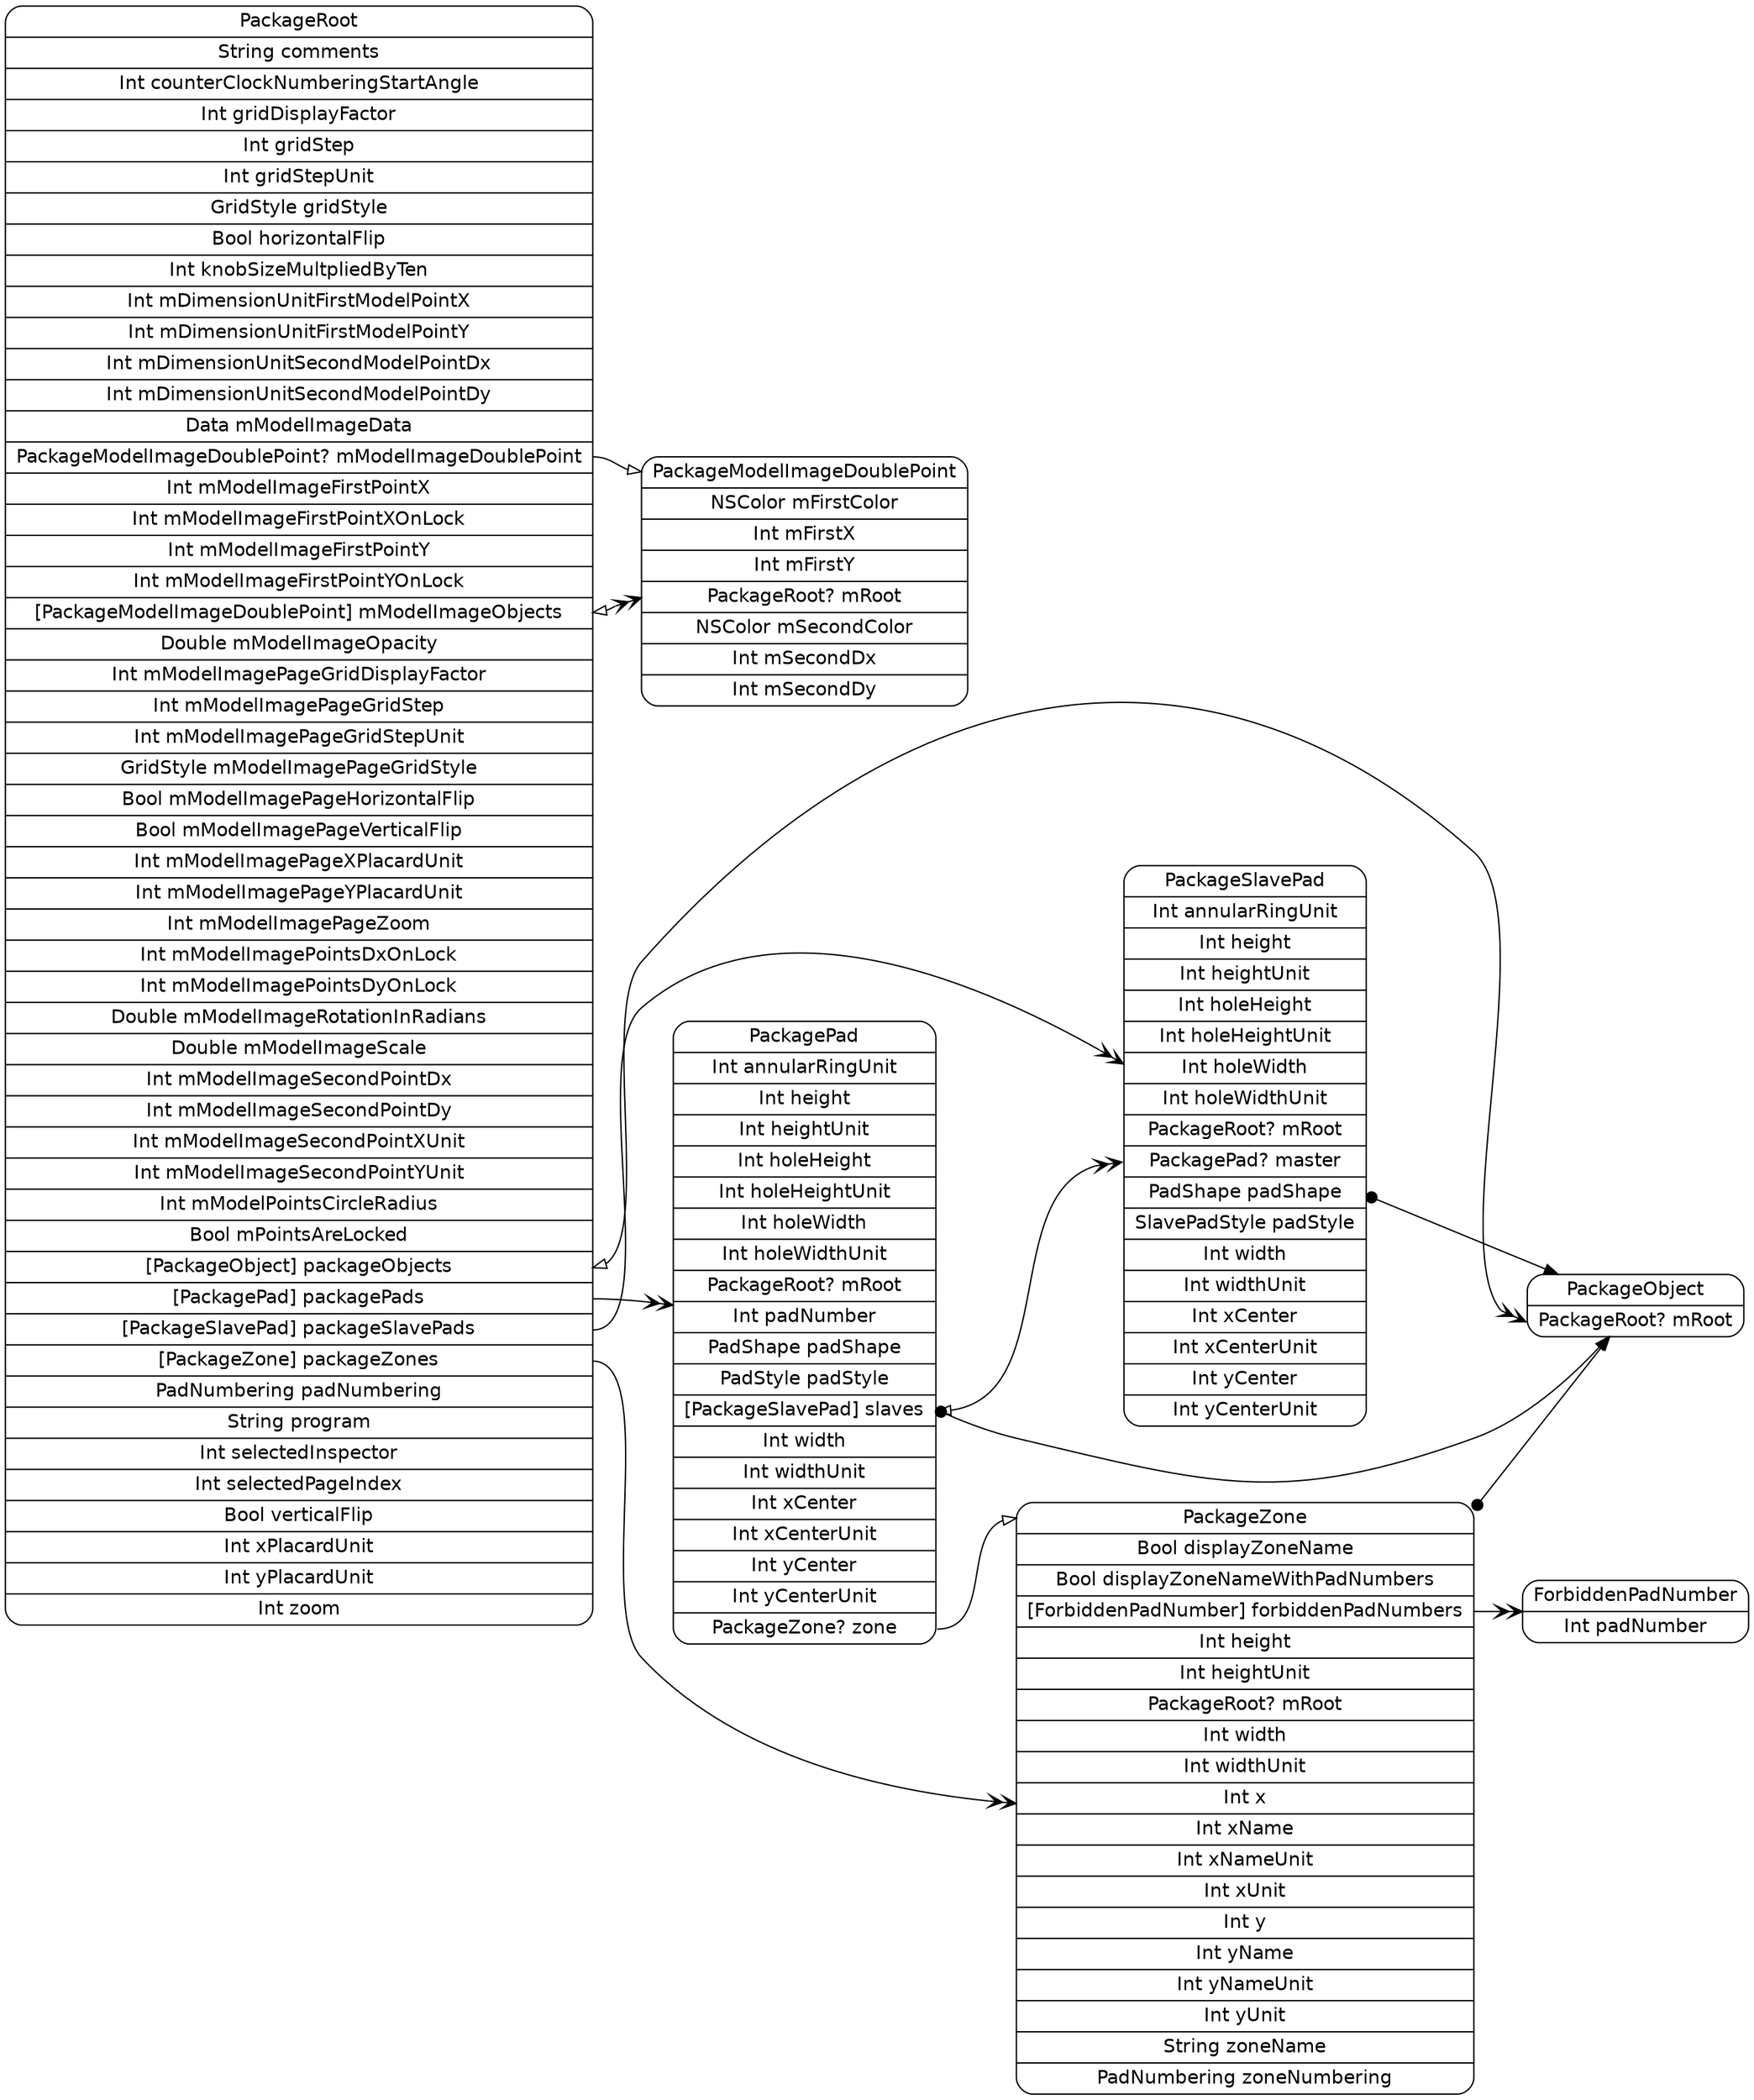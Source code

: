 digraph G {
  rankdir=LR ;
  node [shape=record fontname=helvetica style=rounded] ;
  PackageRoot[label="<PackageRoot>PackageRoot|String comments|Int counterClockNumberingStartAngle|Int gridDisplayFactor|Int gridStep|Int gridStepUnit|GridStyle gridStyle|Bool horizontalFlip|Int knobSizeMultpliedByTen|Int mDimensionUnitFirstModelPointX|Int mDimensionUnitFirstModelPointY|Int mDimensionUnitSecondModelPointDx|Int mDimensionUnitSecondModelPointDy|Data mModelImageData|<mModelImageDoublePoint>PackageModelImageDoublePoint? mModelImageDoublePoint|Int mModelImageFirstPointX|Int mModelImageFirstPointXOnLock|Int mModelImageFirstPointY|Int mModelImageFirstPointYOnLock|<mModelImageObjects>[PackageModelImageDoublePoint] mModelImageObjects|Double mModelImageOpacity|Int mModelImagePageGridDisplayFactor|Int mModelImagePageGridStep|Int mModelImagePageGridStepUnit|GridStyle mModelImagePageGridStyle|Bool mModelImagePageHorizontalFlip|Bool mModelImagePageVerticalFlip|Int mModelImagePageXPlacardUnit|Int mModelImagePageYPlacardUnit|Int mModelImagePageZoom|Int mModelImagePointsDxOnLock|Int mModelImagePointsDyOnLock|Double mModelImageRotationInRadians|Double mModelImageScale|Int mModelImageSecondPointDx|Int mModelImageSecondPointDy|Int mModelImageSecondPointXUnit|Int mModelImageSecondPointYUnit|Int mModelPointsCircleRadius|Bool mPointsAreLocked|<packageObjects>[PackageObject] packageObjects|<packagePads>[PackagePad] packagePads|<packageSlavePads>[PackageSlavePad] packageSlavePads|<packageZones>[PackageZone] packageZones|PadNumbering padNumbering|String program|Int selectedInspector|Int selectedPageIndex|Bool verticalFlip|Int xPlacardUnit|Int yPlacardUnit|Int zoom"] ;
  PackageZone[label="<PackageZone>PackageZone|Bool displayZoneName|Bool displayZoneNameWithPadNumbers|<forbiddenPadNumbers>[ForbiddenPadNumber] forbiddenPadNumbers|Int height|Int heightUnit|<mRoot>PackageRoot? mRoot|Int width|Int widthUnit|Int x|Int xName|Int xNameUnit|Int xUnit|Int y|Int yName|Int yNameUnit|Int yUnit|String zoneName|PadNumbering zoneNumbering"] ;
  ForbiddenPadNumber[label="<ForbiddenPadNumber>ForbiddenPadNumber|Int padNumber"] ;
  PackageSlavePad[label="<PackageSlavePad>PackageSlavePad|Int annularRingUnit|Int height|Int heightUnit|Int holeHeight|Int holeHeightUnit|Int holeWidth|Int holeWidthUnit|<mRoot>PackageRoot? mRoot|<master>PackagePad? master|PadShape padShape|SlavePadStyle padStyle|Int width|Int widthUnit|Int xCenter|Int xCenterUnit|Int yCenter|Int yCenterUnit"] ;
  PackagePad[label="<PackagePad>PackagePad|Int annularRingUnit|Int height|Int heightUnit|Int holeHeight|Int holeHeightUnit|Int holeWidth|Int holeWidthUnit|<mRoot>PackageRoot? mRoot|Int padNumber|PadShape padShape|PadStyle padStyle|<slaves>[PackageSlavePad] slaves|Int width|Int widthUnit|Int xCenter|Int xCenterUnit|Int yCenter|Int yCenterUnit|<zone>PackageZone? zone"] ;
  PackageObject[label="<PackageObject>PackageObject|<mRoot>PackageRoot? mRoot"] ;
  PackageModelImageDoublePoint[label="<PackageModelImageDoublePoint>PackageModelImageDoublePoint|NSColor mFirstColor|Int mFirstX|Int mFirstY|<mRoot>PackageRoot? mRoot|NSColor mSecondColor|Int mSecondDx|Int mSecondDy"] ;
  PackageRoot:mModelImageDoublePoint -> PackageModelImageDoublePoint:PackageModelImageDoublePoint [dir=both arrowtail=none arrowhead=onormal] ;
  PackageRoot:mModelImageObjects -> PackageModelImageDoublePoint:mRoot [dir=both arrowtail=onormal arrowhead=veevee] ;
  PackageRoot:packageObjects -> PackageObject:mRoot [dir=both arrowtail=onormal arrowhead=veevee] ;
  PackageRoot:packagePads -> PackagePad [dir=both arrowtail=none arrowhead=veevee] ;
  PackageRoot:packageSlavePads -> PackageSlavePad [dir=both arrowtail=none arrowhead=veevee] ;
  PackageRoot:packageZones -> PackageZone [dir=both arrowtail=none arrowhead=veevee] ;
  PackageZone -> PackageObject [dir=both arrowtail=dot arrowhead=normal] ;
  PackageZone:forbiddenPadNumbers -> ForbiddenPadNumber [dir=both arrowtail=none arrowhead=veevee] ;
  PackageSlavePad -> PackageObject [dir=both arrowtail=dot arrowhead=normal] ;
  PackagePad -> PackageObject [dir=both arrowtail=dot arrowhead=normal] ;
  PackagePad:slaves -> PackageSlavePad:master [dir=both arrowtail=onormal arrowhead=veevee] ;
  PackagePad:zone -> PackageZone:PackageZone [dir=both arrowtail=none arrowhead=onormal] ;
}
